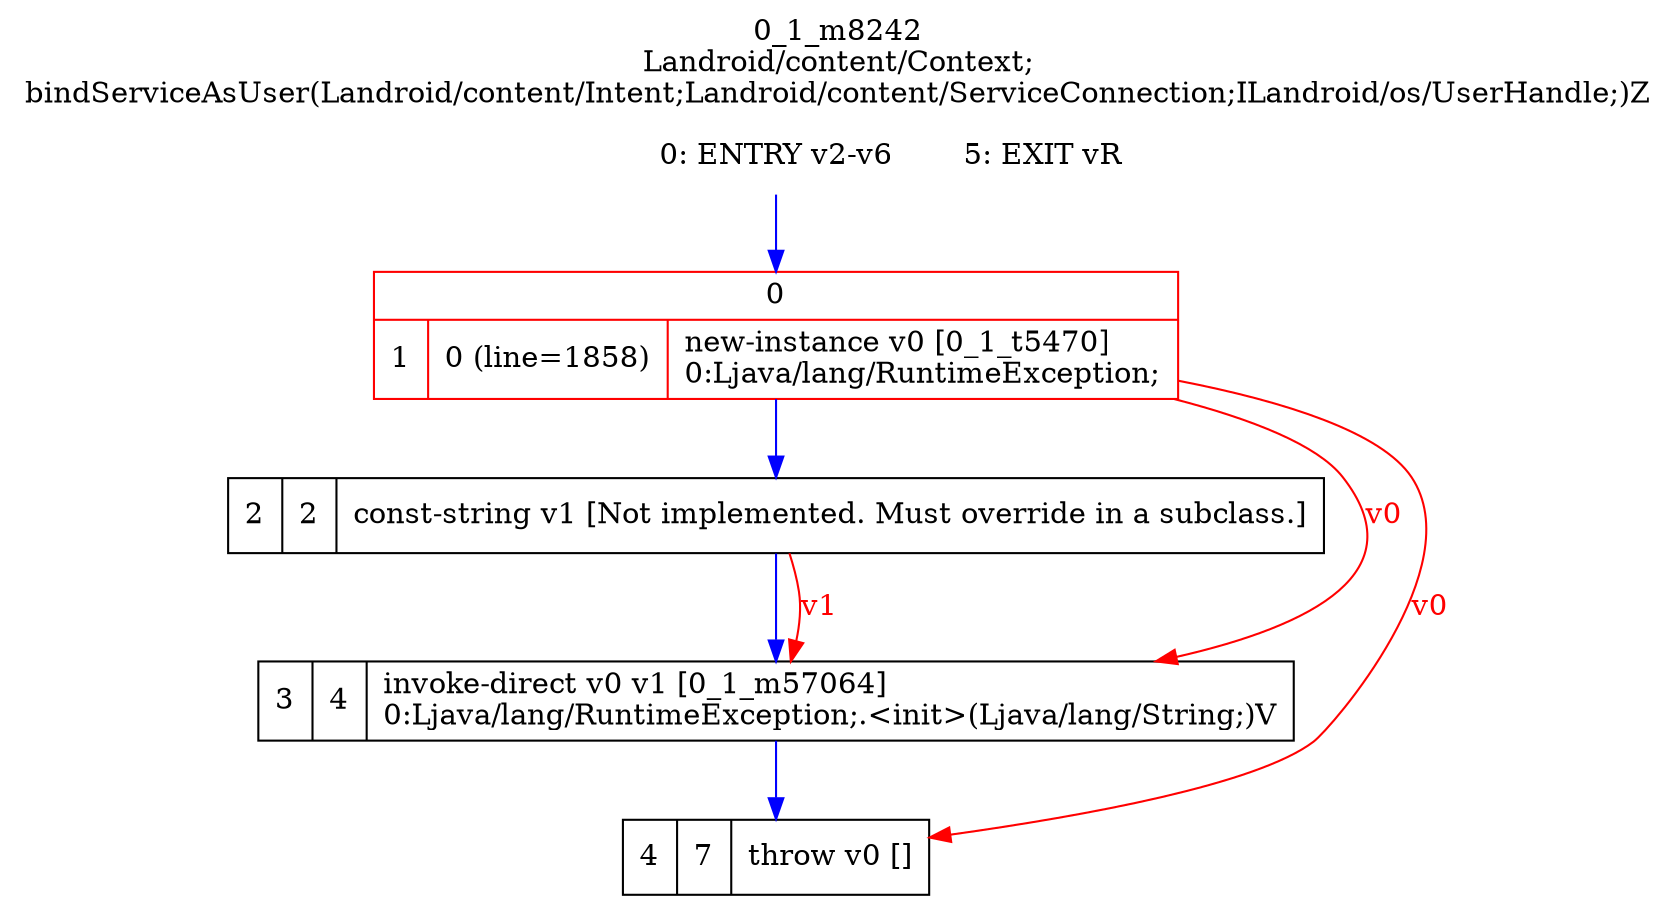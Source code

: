 digraph G {
rankdir=UD;
labelloc=t;
label="0_1_m8242\nLandroid/content/Context;
bindServiceAsUser(Landroid/content/Intent;Landroid/content/ServiceConnection;ILandroid/os/UserHandle;)Z";
0[label="0: ENTRY v2-v6",shape=plaintext];
1[label="{0|{1|0 (line=1858)|new-instance v0 [0_1_t5470]\l0:Ljava/lang/RuntimeException;\l}}",shape=record, color=red];
2[label="2|2|const-string v1 [Not implemented. Must override in a subclass.]\l",shape=record];
3[label="3|4|invoke-direct v0 v1 [0_1_m57064]\l0:Ljava/lang/RuntimeException;.\<init\>(Ljava/lang/String;)V\l",shape=record,URL="0_1_m57064.dot"];
4[label="4|7|throw v0 []\l",shape=record];
5[label="5: EXIT vR",shape=plaintext];
0->1 [color=blue, fontcolor=blue,weight=100, taillabel=""];
1->2 [color=blue, fontcolor=blue,weight=100, taillabel=""];
2->3 [color=blue, fontcolor=blue,weight=100, taillabel=""];
3->4 [color=blue, fontcolor=blue,weight=100, taillabel=""];
1->3 [color=red, fontcolor=red, label="v0"];
2->3 [color=red, fontcolor=red, label="v1"];
1->4 [color=red, fontcolor=red, label="v0"];
}
